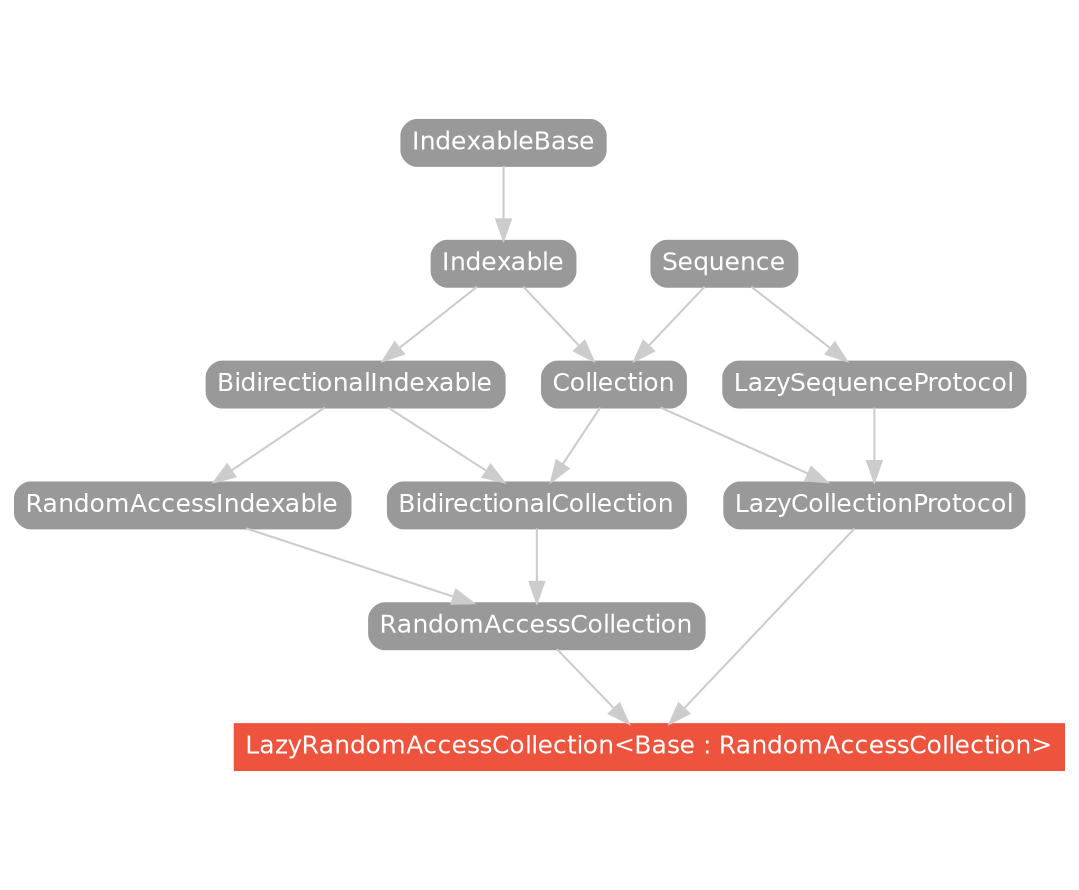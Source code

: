 strict digraph "LazyRandomAccessCollection<Base : RandomAccessCollection> - Type Hierarchy - SwiftDoc.org" {
    pad="0.1,0.8"
    node [shape=box, style="filled,rounded", color="#999999", fillcolor="#999999", fontcolor=white, fontname=Helvetica, fontnames="Helvetica,sansserif", fontsize=12, margin="0.07,0.05", height="0.3"]
    edge [color="#cccccc"]
    "BidirectionalCollection" [URL="/protocol/BidirectionalCollection/hierarchy/"]
    "BidirectionalIndexable" [URL="/protocol/BidirectionalIndexable/hierarchy/"]
    "Collection" [URL="/protocol/Collection/hierarchy/"]
    "Indexable" [URL="/protocol/Indexable/hierarchy/"]
    "IndexableBase" [URL="/protocol/IndexableBase/hierarchy/"]
    "LazyCollectionProtocol" [URL="/protocol/LazyCollectionProtocol/hierarchy/"]
    "LazyRandomAccessCollection<Base : RandomAccessCollection>" [URL="/type/LazyRandomAccessCollection/", style="filled", fillcolor="#ee543d", color="#ee543d"]
    "LazySequenceProtocol" [URL="/protocol/LazySequenceProtocol/hierarchy/"]
    "RandomAccessCollection" [URL="/protocol/RandomAccessCollection/hierarchy/"]
    "RandomAccessIndexable" [URL="/protocol/RandomAccessIndexable/hierarchy/"]
    "Sequence" [URL="/protocol/Sequence/hierarchy/"]    "LazyCollectionProtocol" -> "LazyRandomAccessCollection<Base : RandomAccessCollection>"
    "RandomAccessCollection" -> "LazyRandomAccessCollection<Base : RandomAccessCollection>"
    "Collection" -> "LazyCollectionProtocol"
    "LazySequenceProtocol" -> "LazyCollectionProtocol"
    "Indexable" -> "Collection"
    "Sequence" -> "Collection"
    "IndexableBase" -> "Indexable"
    "Sequence" -> "LazySequenceProtocol"
    "RandomAccessIndexable" -> "RandomAccessCollection"
    "BidirectionalCollection" -> "RandomAccessCollection"
    "BidirectionalIndexable" -> "RandomAccessIndexable"
    "Indexable" -> "BidirectionalIndexable"
    "IndexableBase" -> "Indexable"
    "BidirectionalIndexable" -> "BidirectionalCollection"
    "Collection" -> "BidirectionalCollection"
    "Indexable" -> "BidirectionalIndexable"
    "IndexableBase" -> "Indexable"
    "Indexable" -> "Collection"
    "Sequence" -> "Collection"
    "IndexableBase" -> "Indexable"
    subgraph Types {
        rank = max; "LazyRandomAccessCollection<Base : RandomAccessCollection>";
    }
}